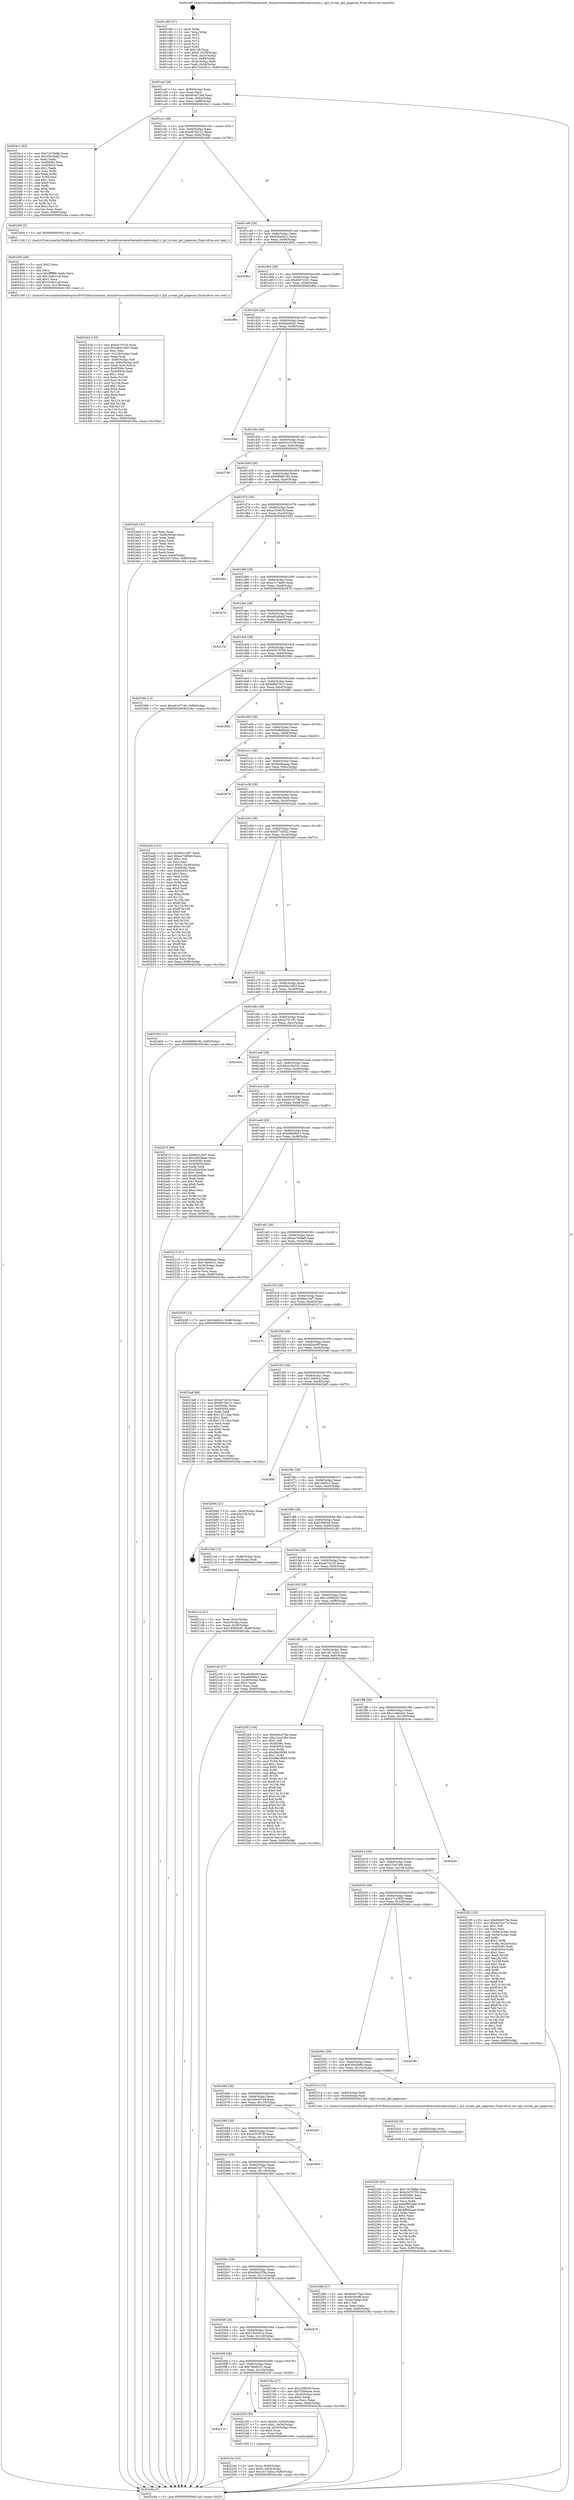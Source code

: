 digraph "0x401c80" {
  label = "0x401c80 (/mnt/c/Users/mathe/Desktop/tcc/POCII/binaries/extr_linuxdriversnetethernetbroadcomtg3.c_tg3_nvram_get_pagesize_Final-ollvm.out::main(0))"
  labelloc = "t"
  node[shape=record]

  Entry [label="",width=0.3,height=0.3,shape=circle,fillcolor=black,style=filled]
  "0x401caf" [label="{
     0x401caf [29]\l
     | [instrs]\l
     &nbsp;&nbsp;0x401caf \<+3\>: mov -0x80(%rbp),%eax\l
     &nbsp;&nbsp;0x401cb2 \<+2\>: mov %eax,%ecx\l
     &nbsp;&nbsp;0x401cb4 \<+6\>: sub $0x804d73ee,%ecx\l
     &nbsp;&nbsp;0x401cba \<+6\>: mov %eax,-0x84(%rbp)\l
     &nbsp;&nbsp;0x401cc0 \<+6\>: mov %ecx,-0x88(%rbp)\l
     &nbsp;&nbsp;0x401cc6 \<+6\>: je 00000000004024c1 \<main+0x841\>\l
  }"]
  "0x4024c1" [label="{
     0x4024c1 [83]\l
     | [instrs]\l
     &nbsp;&nbsp;0x4024c1 \<+5\>: mov $0x7cb78d8b,%eax\l
     &nbsp;&nbsp;0x4024c6 \<+5\>: mov $0x3043fa9b,%ecx\l
     &nbsp;&nbsp;0x4024cb \<+2\>: xor %edx,%edx\l
     &nbsp;&nbsp;0x4024cd \<+7\>: mov 0x40506c,%esi\l
     &nbsp;&nbsp;0x4024d4 \<+7\>: mov 0x405054,%edi\l
     &nbsp;&nbsp;0x4024db \<+3\>: sub $0x1,%edx\l
     &nbsp;&nbsp;0x4024de \<+3\>: mov %esi,%r8d\l
     &nbsp;&nbsp;0x4024e1 \<+3\>: add %edx,%r8d\l
     &nbsp;&nbsp;0x4024e4 \<+4\>: imul %r8d,%esi\l
     &nbsp;&nbsp;0x4024e8 \<+3\>: and $0x1,%esi\l
     &nbsp;&nbsp;0x4024eb \<+3\>: cmp $0x0,%esi\l
     &nbsp;&nbsp;0x4024ee \<+4\>: sete %r9b\l
     &nbsp;&nbsp;0x4024f2 \<+3\>: cmp $0xa,%edi\l
     &nbsp;&nbsp;0x4024f5 \<+4\>: setl %r10b\l
     &nbsp;&nbsp;0x4024f9 \<+3\>: mov %r9b,%r11b\l
     &nbsp;&nbsp;0x4024fc \<+3\>: and %r10b,%r11b\l
     &nbsp;&nbsp;0x4024ff \<+3\>: xor %r10b,%r9b\l
     &nbsp;&nbsp;0x402502 \<+3\>: or %r9b,%r11b\l
     &nbsp;&nbsp;0x402505 \<+4\>: test $0x1,%r11b\l
     &nbsp;&nbsp;0x402509 \<+3\>: cmovne %ecx,%eax\l
     &nbsp;&nbsp;0x40250c \<+3\>: mov %eax,-0x80(%rbp)\l
     &nbsp;&nbsp;0x40250f \<+5\>: jmp 0000000000402c8a \<main+0x100a\>\l
  }"]
  "0x401ccc" [label="{
     0x401ccc [28]\l
     | [instrs]\l
     &nbsp;&nbsp;0x401ccc \<+5\>: jmp 0000000000401cd1 \<main+0x51\>\l
     &nbsp;&nbsp;0x401cd1 \<+6\>: mov -0x84(%rbp),%eax\l
     &nbsp;&nbsp;0x401cd7 \<+5\>: sub $0x807fd121,%eax\l
     &nbsp;&nbsp;0x401cdc \<+6\>: mov %eax,-0x8c(%rbp)\l
     &nbsp;&nbsp;0x401ce2 \<+6\>: je 0000000000402400 \<main+0x780\>\l
  }"]
  Exit [label="",width=0.3,height=0.3,shape=circle,fillcolor=black,style=filled,peripheries=2]
  "0x402400" [label="{
     0x402400 [5]\l
     | [instrs]\l
     &nbsp;&nbsp;0x402400 \<+5\>: call 0000000000401160 \<next_i\>\l
     | [calls]\l
     &nbsp;&nbsp;0x401160 \{1\} (/mnt/c/Users/mathe/Desktop/tcc/POCII/binaries/extr_linuxdriversnetethernetbroadcomtg3.c_tg3_nvram_get_pagesize_Final-ollvm.out::next_i)\l
  }"]
  "0x401ce8" [label="{
     0x401ce8 [28]\l
     | [instrs]\l
     &nbsp;&nbsp;0x401ce8 \<+5\>: jmp 0000000000401ced \<main+0x6d\>\l
     &nbsp;&nbsp;0x401ced \<+6\>: mov -0x84(%rbp),%eax\l
     &nbsp;&nbsp;0x401cf3 \<+5\>: sub $0x80be2b1c,%eax\l
     &nbsp;&nbsp;0x401cf8 \<+6\>: mov %eax,-0x90(%rbp)\l
     &nbsp;&nbsp;0x401cfe \<+6\>: je 00000000004029b2 \<main+0xd32\>\l
  }"]
  "0x402529" [label="{
     0x402529 [93]\l
     | [instrs]\l
     &nbsp;&nbsp;0x402529 \<+5\>: mov $0x7cb78d8b,%esi\l
     &nbsp;&nbsp;0x40252e \<+5\>: mov $0xb3470705,%eax\l
     &nbsp;&nbsp;0x402533 \<+7\>: mov 0x40506c,%ecx\l
     &nbsp;&nbsp;0x40253a \<+7\>: mov 0x405054,%edx\l
     &nbsp;&nbsp;0x402541 \<+3\>: mov %ecx,%r8d\l
     &nbsp;&nbsp;0x402544 \<+7\>: add $0xbf9d2aab,%r8d\l
     &nbsp;&nbsp;0x40254b \<+4\>: sub $0x1,%r8d\l
     &nbsp;&nbsp;0x40254f \<+7\>: sub $0xbf9d2aab,%r8d\l
     &nbsp;&nbsp;0x402556 \<+4\>: imul %r8d,%ecx\l
     &nbsp;&nbsp;0x40255a \<+3\>: and $0x1,%ecx\l
     &nbsp;&nbsp;0x40255d \<+3\>: cmp $0x0,%ecx\l
     &nbsp;&nbsp;0x402560 \<+4\>: sete %r9b\l
     &nbsp;&nbsp;0x402564 \<+3\>: cmp $0xa,%edx\l
     &nbsp;&nbsp;0x402567 \<+4\>: setl %r10b\l
     &nbsp;&nbsp;0x40256b \<+3\>: mov %r9b,%r11b\l
     &nbsp;&nbsp;0x40256e \<+3\>: and %r10b,%r11b\l
     &nbsp;&nbsp;0x402571 \<+3\>: xor %r10b,%r9b\l
     &nbsp;&nbsp;0x402574 \<+3\>: or %r9b,%r11b\l
     &nbsp;&nbsp;0x402577 \<+4\>: test $0x1,%r11b\l
     &nbsp;&nbsp;0x40257b \<+3\>: cmovne %eax,%esi\l
     &nbsp;&nbsp;0x40257e \<+3\>: mov %esi,-0x80(%rbp)\l
     &nbsp;&nbsp;0x402581 \<+5\>: jmp 0000000000402c8a \<main+0x100a\>\l
  }"]
  "0x4029b2" [label="{
     0x4029b2\l
  }", style=dashed]
  "0x401d04" [label="{
     0x401d04 [28]\l
     | [instrs]\l
     &nbsp;&nbsp;0x401d04 \<+5\>: jmp 0000000000401d09 \<main+0x89\>\l
     &nbsp;&nbsp;0x401d09 \<+6\>: mov -0x84(%rbp),%eax\l
     &nbsp;&nbsp;0x401d0f \<+5\>: sub $0x8407c301,%eax\l
     &nbsp;&nbsp;0x401d14 \<+6\>: mov %eax,-0x94(%rbp)\l
     &nbsp;&nbsp;0x401d1a \<+6\>: je 000000000040286c \<main+0xbec\>\l
  }"]
  "0x402520" [label="{
     0x402520 [9]\l
     | [instrs]\l
     &nbsp;&nbsp;0x402520 \<+4\>: mov -0x60(%rbp),%rdi\l
     &nbsp;&nbsp;0x402524 \<+5\>: call 0000000000401030 \<free@plt\>\l
     | [calls]\l
     &nbsp;&nbsp;0x401030 \{1\} (unknown)\l
  }"]
  "0x40286c" [label="{
     0x40286c\l
  }", style=dashed]
  "0x401d20" [label="{
     0x401d20 [28]\l
     | [instrs]\l
     &nbsp;&nbsp;0x401d20 \<+5\>: jmp 0000000000401d25 \<main+0xa5\>\l
     &nbsp;&nbsp;0x401d25 \<+6\>: mov -0x84(%rbp),%eax\l
     &nbsp;&nbsp;0x401d2b \<+5\>: sub $0x8de8dcf1,%eax\l
     &nbsp;&nbsp;0x401d30 \<+6\>: mov %eax,-0x98(%rbp)\l
     &nbsp;&nbsp;0x401d36 \<+6\>: je 000000000040264d \<main+0x9cd\>\l
  }"]
  "0x40242d" [label="{
     0x40242d [103]\l
     | [instrs]\l
     &nbsp;&nbsp;0x40242d \<+5\>: mov $0xdc74316,%ecx\l
     &nbsp;&nbsp;0x402432 \<+5\>: mov $0xd841c853,%edx\l
     &nbsp;&nbsp;0x402437 \<+2\>: xor %esi,%esi\l
     &nbsp;&nbsp;0x402439 \<+6\>: mov -0x138(%rbp),%edi\l
     &nbsp;&nbsp;0x40243f \<+3\>: imul %eax,%edi\l
     &nbsp;&nbsp;0x402442 \<+4\>: mov -0x60(%rbp),%r8\l
     &nbsp;&nbsp;0x402446 \<+4\>: movslq -0x64(%rbp),%r9\l
     &nbsp;&nbsp;0x40244a \<+4\>: mov %edi,(%r8,%r9,4)\l
     &nbsp;&nbsp;0x40244e \<+7\>: mov 0x40506c,%eax\l
     &nbsp;&nbsp;0x402455 \<+7\>: mov 0x405054,%edi\l
     &nbsp;&nbsp;0x40245c \<+3\>: sub $0x1,%esi\l
     &nbsp;&nbsp;0x40245f \<+3\>: mov %eax,%r10d\l
     &nbsp;&nbsp;0x402462 \<+3\>: add %esi,%r10d\l
     &nbsp;&nbsp;0x402465 \<+4\>: imul %r10d,%eax\l
     &nbsp;&nbsp;0x402469 \<+3\>: and $0x1,%eax\l
     &nbsp;&nbsp;0x40246c \<+3\>: cmp $0x0,%eax\l
     &nbsp;&nbsp;0x40246f \<+4\>: sete %r11b\l
     &nbsp;&nbsp;0x402473 \<+3\>: cmp $0xa,%edi\l
     &nbsp;&nbsp;0x402476 \<+3\>: setl %bl\l
     &nbsp;&nbsp;0x402479 \<+3\>: mov %r11b,%r14b\l
     &nbsp;&nbsp;0x40247c \<+3\>: and %bl,%r14b\l
     &nbsp;&nbsp;0x40247f \<+3\>: xor %bl,%r11b\l
     &nbsp;&nbsp;0x402482 \<+3\>: or %r11b,%r14b\l
     &nbsp;&nbsp;0x402485 \<+4\>: test $0x1,%r14b\l
     &nbsp;&nbsp;0x402489 \<+3\>: cmovne %edx,%ecx\l
     &nbsp;&nbsp;0x40248c \<+3\>: mov %ecx,-0x80(%rbp)\l
     &nbsp;&nbsp;0x40248f \<+5\>: jmp 0000000000402c8a \<main+0x100a\>\l
  }"]
  "0x40264d" [label="{
     0x40264d\l
  }", style=dashed]
  "0x401d3c" [label="{
     0x401d3c [28]\l
     | [instrs]\l
     &nbsp;&nbsp;0x401d3c \<+5\>: jmp 0000000000401d41 \<main+0xc1\>\l
     &nbsp;&nbsp;0x401d41 \<+6\>: mov -0x84(%rbp),%eax\l
     &nbsp;&nbsp;0x401d47 \<+5\>: sub $0x9133155f,%eax\l
     &nbsp;&nbsp;0x401d4c \<+6\>: mov %eax,-0x9c(%rbp)\l
     &nbsp;&nbsp;0x401d52 \<+6\>: je 0000000000402790 \<main+0xb10\>\l
  }"]
  "0x402405" [label="{
     0x402405 [40]\l
     | [instrs]\l
     &nbsp;&nbsp;0x402405 \<+5\>: mov $0x2,%ecx\l
     &nbsp;&nbsp;0x40240a \<+1\>: cltd\l
     &nbsp;&nbsp;0x40240b \<+2\>: idiv %ecx\l
     &nbsp;&nbsp;0x40240d \<+6\>: imul $0xfffffffe,%edx,%ecx\l
     &nbsp;&nbsp;0x402413 \<+6\>: sub $0x1b4b31af,%ecx\l
     &nbsp;&nbsp;0x402419 \<+3\>: add $0x1,%ecx\l
     &nbsp;&nbsp;0x40241c \<+6\>: add $0x1b4b31af,%ecx\l
     &nbsp;&nbsp;0x402422 \<+6\>: mov %ecx,-0x138(%rbp)\l
     &nbsp;&nbsp;0x402428 \<+5\>: call 0000000000401160 \<next_i\>\l
     | [calls]\l
     &nbsp;&nbsp;0x401160 \{1\} (/mnt/c/Users/mathe/Desktop/tcc/POCII/binaries/extr_linuxdriversnetethernetbroadcomtg3.c_tg3_nvram_get_pagesize_Final-ollvm.out::next_i)\l
  }"]
  "0x402790" [label="{
     0x402790\l
  }", style=dashed]
  "0x401d58" [label="{
     0x401d58 [28]\l
     | [instrs]\l
     &nbsp;&nbsp;0x401d58 \<+5\>: jmp 0000000000401d5d \<main+0xdd\>\l
     &nbsp;&nbsp;0x401d5d \<+6\>: mov -0x84(%rbp),%eax\l
     &nbsp;&nbsp;0x401d63 \<+5\>: sub $0x98966182,%eax\l
     &nbsp;&nbsp;0x401d68 \<+6\>: mov %eax,-0xa0(%rbp)\l
     &nbsp;&nbsp;0x401d6e \<+6\>: je 00000000004024a0 \<main+0x820\>\l
  }"]
  "0x40224e" [label="{
     0x40224e [23]\l
     | [instrs]\l
     &nbsp;&nbsp;0x40224e \<+4\>: mov %rax,-0x60(%rbp)\l
     &nbsp;&nbsp;0x402252 \<+7\>: movl $0x0,-0x64(%rbp)\l
     &nbsp;&nbsp;0x402259 \<+7\>: movl $0x1817a5ec,-0x80(%rbp)\l
     &nbsp;&nbsp;0x402260 \<+5\>: jmp 0000000000402c8a \<main+0x100a\>\l
  }"]
  "0x4024a0" [label="{
     0x4024a0 [33]\l
     | [instrs]\l
     &nbsp;&nbsp;0x4024a0 \<+2\>: xor %eax,%eax\l
     &nbsp;&nbsp;0x4024a2 \<+3\>: mov -0x64(%rbp),%ecx\l
     &nbsp;&nbsp;0x4024a5 \<+2\>: mov %eax,%edx\l
     &nbsp;&nbsp;0x4024a7 \<+2\>: sub %ecx,%edx\l
     &nbsp;&nbsp;0x4024a9 \<+2\>: mov %eax,%ecx\l
     &nbsp;&nbsp;0x4024ab \<+3\>: sub $0x1,%ecx\l
     &nbsp;&nbsp;0x4024ae \<+2\>: add %ecx,%edx\l
     &nbsp;&nbsp;0x4024b0 \<+2\>: sub %edx,%eax\l
     &nbsp;&nbsp;0x4024b2 \<+3\>: mov %eax,-0x64(%rbp)\l
     &nbsp;&nbsp;0x4024b5 \<+7\>: movl $0x1817a5ec,-0x80(%rbp)\l
     &nbsp;&nbsp;0x4024bc \<+5\>: jmp 0000000000402c8a \<main+0x100a\>\l
  }"]
  "0x401d74" [label="{
     0x401d74 [28]\l
     | [instrs]\l
     &nbsp;&nbsp;0x401d74 \<+5\>: jmp 0000000000401d79 \<main+0xf9\>\l
     &nbsp;&nbsp;0x401d79 \<+6\>: mov -0x84(%rbp),%eax\l
     &nbsp;&nbsp;0x401d7f \<+5\>: sub $0xa1f34535,%eax\l
     &nbsp;&nbsp;0x401d84 \<+6\>: mov %eax,-0xa4(%rbp)\l
     &nbsp;&nbsp;0x401d8a \<+6\>: je 0000000000402592 \<main+0x912\>\l
  }"]
  "0x402110" [label="{
     0x402110\l
  }", style=dashed]
  "0x402592" [label="{
     0x402592\l
  }", style=dashed]
  "0x401d90" [label="{
     0x401d90 [28]\l
     | [instrs]\l
     &nbsp;&nbsp;0x401d90 \<+5\>: jmp 0000000000401d95 \<main+0x115\>\l
     &nbsp;&nbsp;0x401d95 \<+6\>: mov -0x84(%rbp),%eax\l
     &nbsp;&nbsp;0x401d9b \<+5\>: sub $0xa7c7deb9,%eax\l
     &nbsp;&nbsp;0x401da0 \<+6\>: mov %eax,-0xa8(%rbp)\l
     &nbsp;&nbsp;0x401da6 \<+6\>: je 0000000000402878 \<main+0xbf8\>\l
  }"]
  "0x402230" [label="{
     0x402230 [30]\l
     | [instrs]\l
     &nbsp;&nbsp;0x402230 \<+7\>: movl $0x64,-0x50(%rbp)\l
     &nbsp;&nbsp;0x402237 \<+7\>: movl $0x1,-0x54(%rbp)\l
     &nbsp;&nbsp;0x40223e \<+4\>: movslq -0x54(%rbp),%rax\l
     &nbsp;&nbsp;0x402242 \<+4\>: shl $0x2,%rax\l
     &nbsp;&nbsp;0x402246 \<+3\>: mov %rax,%rdi\l
     &nbsp;&nbsp;0x402249 \<+5\>: call 0000000000401050 \<malloc@plt\>\l
     | [calls]\l
     &nbsp;&nbsp;0x401050 \{1\} (unknown)\l
  }"]
  "0x402878" [label="{
     0x402878\l
  }", style=dashed]
  "0x401dac" [label="{
     0x401dac [28]\l
     | [instrs]\l
     &nbsp;&nbsp;0x401dac \<+5\>: jmp 0000000000401db1 \<main+0x131\>\l
     &nbsp;&nbsp;0x401db1 \<+6\>: mov -0x84(%rbp),%eax\l
     &nbsp;&nbsp;0x401db7 \<+5\>: sub $0xa95d9a4f,%eax\l
     &nbsp;&nbsp;0x401dbc \<+6\>: mov %eax,-0xac(%rbp)\l
     &nbsp;&nbsp;0x401dc2 \<+6\>: je 00000000004021fa \<main+0x57a\>\l
  }"]
  "0x4021ca" [label="{
     0x4021ca [21]\l
     | [instrs]\l
     &nbsp;&nbsp;0x4021ca \<+3\>: mov %eax,-0x4c(%rbp)\l
     &nbsp;&nbsp;0x4021cd \<+3\>: mov -0x4c(%rbp),%eax\l
     &nbsp;&nbsp;0x4021d0 \<+3\>: mov %eax,-0x30(%rbp)\l
     &nbsp;&nbsp;0x4021d3 \<+7\>: movl $0x140692d0,-0x80(%rbp)\l
     &nbsp;&nbsp;0x4021da \<+5\>: jmp 0000000000402c8a \<main+0x100a\>\l
  }"]
  "0x4021fa" [label="{
     0x4021fa\l
  }", style=dashed]
  "0x401dc8" [label="{
     0x401dc8 [28]\l
     | [instrs]\l
     &nbsp;&nbsp;0x401dc8 \<+5\>: jmp 0000000000401dcd \<main+0x14d\>\l
     &nbsp;&nbsp;0x401dcd \<+6\>: mov -0x84(%rbp),%eax\l
     &nbsp;&nbsp;0x401dd3 \<+5\>: sub $0xb3470705,%eax\l
     &nbsp;&nbsp;0x401dd8 \<+6\>: mov %eax,-0xb0(%rbp)\l
     &nbsp;&nbsp;0x401dde \<+6\>: je 0000000000402586 \<main+0x906\>\l
  }"]
  "0x401c80" [label="{
     0x401c80 [47]\l
     | [instrs]\l
     &nbsp;&nbsp;0x401c80 \<+1\>: push %rbp\l
     &nbsp;&nbsp;0x401c81 \<+3\>: mov %rsp,%rbp\l
     &nbsp;&nbsp;0x401c84 \<+2\>: push %r15\l
     &nbsp;&nbsp;0x401c86 \<+2\>: push %r14\l
     &nbsp;&nbsp;0x401c88 \<+2\>: push %r13\l
     &nbsp;&nbsp;0x401c8a \<+2\>: push %r12\l
     &nbsp;&nbsp;0x401c8c \<+1\>: push %rbx\l
     &nbsp;&nbsp;0x401c8d \<+7\>: sub $0x128,%rsp\l
     &nbsp;&nbsp;0x401c94 \<+7\>: movl $0x0,-0x38(%rbp)\l
     &nbsp;&nbsp;0x401c9b \<+3\>: mov %edi,-0x3c(%rbp)\l
     &nbsp;&nbsp;0x401c9e \<+4\>: mov %rsi,-0x48(%rbp)\l
     &nbsp;&nbsp;0x401ca2 \<+3\>: mov -0x3c(%rbp),%edi\l
     &nbsp;&nbsp;0x401ca5 \<+3\>: mov %edi,-0x34(%rbp)\l
     &nbsp;&nbsp;0x401ca8 \<+7\>: movl $0x73a3d21e,-0x80(%rbp)\l
  }"]
  "0x402586" [label="{
     0x402586 [12]\l
     | [instrs]\l
     &nbsp;&nbsp;0x402586 \<+7\>: movl $0xe61d7746,-0x80(%rbp)\l
     &nbsp;&nbsp;0x40258d \<+5\>: jmp 0000000000402c8a \<main+0x100a\>\l
  }"]
  "0x401de4" [label="{
     0x401de4 [28]\l
     | [instrs]\l
     &nbsp;&nbsp;0x401de4 \<+5\>: jmp 0000000000401de9 \<main+0x169\>\l
     &nbsp;&nbsp;0x401de9 \<+6\>: mov -0x84(%rbp),%eax\l
     &nbsp;&nbsp;0x401def \<+5\>: sub $0xb8957615,%eax\l
     &nbsp;&nbsp;0x401df4 \<+6\>: mov %eax,-0xb4(%rbp)\l
     &nbsp;&nbsp;0x401dfa \<+6\>: je 0000000000402985 \<main+0xd05\>\l
  }"]
  "0x402c8a" [label="{
     0x402c8a [5]\l
     | [instrs]\l
     &nbsp;&nbsp;0x402c8a \<+5\>: jmp 0000000000401caf \<main+0x2f\>\l
  }"]
  "0x402985" [label="{
     0x402985\l
  }", style=dashed]
  "0x401e00" [label="{
     0x401e00 [28]\l
     | [instrs]\l
     &nbsp;&nbsp;0x401e00 \<+5\>: jmp 0000000000401e05 \<main+0x185\>\l
     &nbsp;&nbsp;0x401e05 \<+6\>: mov -0x84(%rbp),%eax\l
     &nbsp;&nbsp;0x401e0b \<+5\>: sub $0xbdb88aee,%eax\l
     &nbsp;&nbsp;0x401e10 \<+6\>: mov %eax,-0xb8(%rbp)\l
     &nbsp;&nbsp;0x401e16 \<+6\>: je 00000000004029a6 \<main+0xd26\>\l
  }"]
  "0x4020f4" [label="{
     0x4020f4 [28]\l
     | [instrs]\l
     &nbsp;&nbsp;0x4020f4 \<+5\>: jmp 00000000004020f9 \<main+0x479\>\l
     &nbsp;&nbsp;0x4020f9 \<+6\>: mov -0x84(%rbp),%eax\l
     &nbsp;&nbsp;0x4020ff \<+5\>: sub $0x74b081f1,%eax\l
     &nbsp;&nbsp;0x402104 \<+6\>: mov %eax,-0x124(%rbp)\l
     &nbsp;&nbsp;0x40210a \<+6\>: je 0000000000402230 \<main+0x5b0\>\l
  }"]
  "0x4029a6" [label="{
     0x4029a6\l
  }", style=dashed]
  "0x401e1c" [label="{
     0x401e1c [28]\l
     | [instrs]\l
     &nbsp;&nbsp;0x401e1c \<+5\>: jmp 0000000000401e21 \<main+0x1a1\>\l
     &nbsp;&nbsp;0x401e21 \<+6\>: mov -0x84(%rbp),%eax\l
     &nbsp;&nbsp;0x401e27 \<+5\>: sub $0xbe3baaaa,%eax\l
     &nbsp;&nbsp;0x401e2c \<+6\>: mov %eax,-0xbc(%rbp)\l
     &nbsp;&nbsp;0x401e32 \<+6\>: je 0000000000402979 \<main+0xcf9\>\l
  }"]
  "0x40218a" [label="{
     0x40218a [27]\l
     | [instrs]\l
     &nbsp;&nbsp;0x40218a \<+5\>: mov $0x33f9566,%eax\l
     &nbsp;&nbsp;0x40218f \<+5\>: mov $0x75f44a4e,%ecx\l
     &nbsp;&nbsp;0x402194 \<+3\>: mov -0x34(%rbp),%edx\l
     &nbsp;&nbsp;0x402197 \<+3\>: cmp $0x2,%edx\l
     &nbsp;&nbsp;0x40219a \<+3\>: cmovne %ecx,%eax\l
     &nbsp;&nbsp;0x40219d \<+3\>: mov %eax,-0x80(%rbp)\l
     &nbsp;&nbsp;0x4021a0 \<+5\>: jmp 0000000000402c8a \<main+0x100a\>\l
  }"]
  "0x402979" [label="{
     0x402979\l
  }", style=dashed]
  "0x401e38" [label="{
     0x401e38 [28]\l
     | [instrs]\l
     &nbsp;&nbsp;0x401e38 \<+5\>: jmp 0000000000401e3d \<main+0x1bd\>\l
     &nbsp;&nbsp;0x401e3d \<+6\>: mov -0x84(%rbp),%eax\l
     &nbsp;&nbsp;0x401e43 \<+5\>: sub $0xc8429eae,%eax\l
     &nbsp;&nbsp;0x401e48 \<+6\>: mov %eax,-0xc0(%rbp)\l
     &nbsp;&nbsp;0x401e4e \<+6\>: je 0000000000402acb \<main+0xe4b\>\l
  }"]
  "0x4020d8" [label="{
     0x4020d8 [28]\l
     | [instrs]\l
     &nbsp;&nbsp;0x4020d8 \<+5\>: jmp 00000000004020dd \<main+0x45d\>\l
     &nbsp;&nbsp;0x4020dd \<+6\>: mov -0x84(%rbp),%eax\l
     &nbsp;&nbsp;0x4020e3 \<+5\>: sub $0x73a3d21e,%eax\l
     &nbsp;&nbsp;0x4020e8 \<+6\>: mov %eax,-0x120(%rbp)\l
     &nbsp;&nbsp;0x4020ee \<+6\>: je 000000000040218a \<main+0x50a\>\l
  }"]
  "0x402acb" [label="{
     0x402acb [141]\l
     | [instrs]\l
     &nbsp;&nbsp;0x402acb \<+5\>: mov $0xfb0124f7,%eax\l
     &nbsp;&nbsp;0x402ad0 \<+5\>: mov $0xee7499e9,%ecx\l
     &nbsp;&nbsp;0x402ad5 \<+2\>: mov $0x1,%dl\l
     &nbsp;&nbsp;0x402ad7 \<+2\>: xor %esi,%esi\l
     &nbsp;&nbsp;0x402ad9 \<+7\>: movl $0x0,-0x38(%rbp)\l
     &nbsp;&nbsp;0x402ae0 \<+7\>: mov 0x40506c,%edi\l
     &nbsp;&nbsp;0x402ae7 \<+8\>: mov 0x405054,%r8d\l
     &nbsp;&nbsp;0x402aef \<+3\>: sub $0x1,%esi\l
     &nbsp;&nbsp;0x402af2 \<+3\>: mov %edi,%r9d\l
     &nbsp;&nbsp;0x402af5 \<+3\>: add %esi,%r9d\l
     &nbsp;&nbsp;0x402af8 \<+4\>: imul %r9d,%edi\l
     &nbsp;&nbsp;0x402afc \<+3\>: and $0x1,%edi\l
     &nbsp;&nbsp;0x402aff \<+3\>: cmp $0x0,%edi\l
     &nbsp;&nbsp;0x402b02 \<+4\>: sete %r10b\l
     &nbsp;&nbsp;0x402b06 \<+4\>: cmp $0xa,%r8d\l
     &nbsp;&nbsp;0x402b0a \<+4\>: setl %r11b\l
     &nbsp;&nbsp;0x402b0e \<+3\>: mov %r10b,%bl\l
     &nbsp;&nbsp;0x402b11 \<+3\>: xor $0xff,%bl\l
     &nbsp;&nbsp;0x402b14 \<+3\>: mov %r11b,%r14b\l
     &nbsp;&nbsp;0x402b17 \<+4\>: xor $0xff,%r14b\l
     &nbsp;&nbsp;0x402b1b \<+3\>: xor $0x0,%dl\l
     &nbsp;&nbsp;0x402b1e \<+3\>: mov %bl,%r15b\l
     &nbsp;&nbsp;0x402b21 \<+4\>: and $0x0,%r15b\l
     &nbsp;&nbsp;0x402b25 \<+3\>: and %dl,%r10b\l
     &nbsp;&nbsp;0x402b28 \<+3\>: mov %r14b,%r12b\l
     &nbsp;&nbsp;0x402b2b \<+4\>: and $0x0,%r12b\l
     &nbsp;&nbsp;0x402b2f \<+3\>: and %dl,%r11b\l
     &nbsp;&nbsp;0x402b32 \<+3\>: or %r10b,%r15b\l
     &nbsp;&nbsp;0x402b35 \<+3\>: or %r11b,%r12b\l
     &nbsp;&nbsp;0x402b38 \<+3\>: xor %r12b,%r15b\l
     &nbsp;&nbsp;0x402b3b \<+3\>: or %r14b,%bl\l
     &nbsp;&nbsp;0x402b3e \<+3\>: xor $0xff,%bl\l
     &nbsp;&nbsp;0x402b41 \<+3\>: or $0x0,%dl\l
     &nbsp;&nbsp;0x402b44 \<+2\>: and %dl,%bl\l
     &nbsp;&nbsp;0x402b46 \<+3\>: or %bl,%r15b\l
     &nbsp;&nbsp;0x402b49 \<+4\>: test $0x1,%r15b\l
     &nbsp;&nbsp;0x402b4d \<+3\>: cmovne %ecx,%eax\l
     &nbsp;&nbsp;0x402b50 \<+3\>: mov %eax,-0x80(%rbp)\l
     &nbsp;&nbsp;0x402b53 \<+5\>: jmp 0000000000402c8a \<main+0x100a\>\l
  }"]
  "0x401e54" [label="{
     0x401e54 [28]\l
     | [instrs]\l
     &nbsp;&nbsp;0x401e54 \<+5\>: jmp 0000000000401e59 \<main+0x1d9\>\l
     &nbsp;&nbsp;0x401e59 \<+6\>: mov -0x84(%rbp),%eax\l
     &nbsp;&nbsp;0x401e5f \<+5\>: sub $0xd77a4f22,%eax\l
     &nbsp;&nbsp;0x401e64 \<+6\>: mov %eax,-0xc4(%rbp)\l
     &nbsp;&nbsp;0x401e6a \<+6\>: je 0000000000402bf3 \<main+0xf73\>\l
  }"]
  "0x402b79" [label="{
     0x402b79\l
  }", style=dashed]
  "0x402bf3" [label="{
     0x402bf3\l
  }", style=dashed]
  "0x401e70" [label="{
     0x401e70 [28]\l
     | [instrs]\l
     &nbsp;&nbsp;0x401e70 \<+5\>: jmp 0000000000401e75 \<main+0x1f5\>\l
     &nbsp;&nbsp;0x401e75 \<+6\>: mov -0x84(%rbp),%eax\l
     &nbsp;&nbsp;0x401e7b \<+5\>: sub $0xd841c853,%eax\l
     &nbsp;&nbsp;0x401e80 \<+6\>: mov %eax,-0xc8(%rbp)\l
     &nbsp;&nbsp;0x401e86 \<+6\>: je 0000000000402494 \<main+0x814\>\l
  }"]
  "0x4020bc" [label="{
     0x4020bc [28]\l
     | [instrs]\l
     &nbsp;&nbsp;0x4020bc \<+5\>: jmp 00000000004020c1 \<main+0x441\>\l
     &nbsp;&nbsp;0x4020c1 \<+6\>: mov -0x84(%rbp),%eax\l
     &nbsp;&nbsp;0x4020c7 \<+5\>: sub $0x60dc078a,%eax\l
     &nbsp;&nbsp;0x4020cc \<+6\>: mov %eax,-0x11c(%rbp)\l
     &nbsp;&nbsp;0x4020d2 \<+6\>: je 0000000000402b79 \<main+0xef9\>\l
  }"]
  "0x402494" [label="{
     0x402494 [12]\l
     | [instrs]\l
     &nbsp;&nbsp;0x402494 \<+7\>: movl $0x98966182,-0x80(%rbp)\l
     &nbsp;&nbsp;0x40249b \<+5\>: jmp 0000000000402c8a \<main+0x100a\>\l
  }"]
  "0x401e8c" [label="{
     0x401e8c [28]\l
     | [instrs]\l
     &nbsp;&nbsp;0x401e8c \<+5\>: jmp 0000000000401e91 \<main+0x211\>\l
     &nbsp;&nbsp;0x401e91 \<+6\>: mov -0x84(%rbp),%eax\l
     &nbsp;&nbsp;0x401e97 \<+5\>: sub $0xdc7f1191,%eax\l
     &nbsp;&nbsp;0x401e9c \<+6\>: mov %eax,-0xcc(%rbp)\l
     &nbsp;&nbsp;0x401ea2 \<+6\>: je 0000000000402a0a \<main+0xd8a\>\l
  }"]
  "0x40238d" [label="{
     0x40238d [27]\l
     | [instrs]\l
     &nbsp;&nbsp;0x40238d \<+5\>: mov $0x804d73ee,%eax\l
     &nbsp;&nbsp;0x402392 \<+5\>: mov $0xfd3dc0ff,%ecx\l
     &nbsp;&nbsp;0x402397 \<+3\>: mov -0x2a(%rbp),%dl\l
     &nbsp;&nbsp;0x40239a \<+3\>: test $0x1,%dl\l
     &nbsp;&nbsp;0x40239d \<+3\>: cmovne %ecx,%eax\l
     &nbsp;&nbsp;0x4023a0 \<+3\>: mov %eax,-0x80(%rbp)\l
     &nbsp;&nbsp;0x4023a3 \<+5\>: jmp 0000000000402c8a \<main+0x100a\>\l
  }"]
  "0x402a0a" [label="{
     0x402a0a\l
  }", style=dashed]
  "0x401ea8" [label="{
     0x401ea8 [28]\l
     | [instrs]\l
     &nbsp;&nbsp;0x401ea8 \<+5\>: jmp 0000000000401ead \<main+0x22d\>\l
     &nbsp;&nbsp;0x401ead \<+6\>: mov -0x84(%rbp),%eax\l
     &nbsp;&nbsp;0x401eb3 \<+5\>: sub $0xe16c3f1c,%eax\l
     &nbsp;&nbsp;0x401eb8 \<+6\>: mov %eax,-0xd0(%rbp)\l
     &nbsp;&nbsp;0x401ebe \<+6\>: je 0000000000402700 \<main+0xa80\>\l
  }"]
  "0x4020a0" [label="{
     0x4020a0 [28]\l
     | [instrs]\l
     &nbsp;&nbsp;0x4020a0 \<+5\>: jmp 00000000004020a5 \<main+0x425\>\l
     &nbsp;&nbsp;0x4020a5 \<+6\>: mov -0x84(%rbp),%eax\l
     &nbsp;&nbsp;0x4020ab \<+5\>: sub $0x447ce77e,%eax\l
     &nbsp;&nbsp;0x4020b0 \<+6\>: mov %eax,-0x118(%rbp)\l
     &nbsp;&nbsp;0x4020b6 \<+6\>: je 000000000040238d \<main+0x70d\>\l
  }"]
  "0x402700" [label="{
     0x402700\l
  }", style=dashed]
  "0x401ec4" [label="{
     0x401ec4 [28]\l
     | [instrs]\l
     &nbsp;&nbsp;0x401ec4 \<+5\>: jmp 0000000000401ec9 \<main+0x249\>\l
     &nbsp;&nbsp;0x401ec9 \<+6\>: mov -0x84(%rbp),%eax\l
     &nbsp;&nbsp;0x401ecf \<+5\>: sub $0xe61d7746,%eax\l
     &nbsp;&nbsp;0x401ed4 \<+6\>: mov %eax,-0xd4(%rbp)\l
     &nbsp;&nbsp;0x401eda \<+6\>: je 0000000000402a73 \<main+0xdf3\>\l
  }"]
  "0x4028d0" [label="{
     0x4028d0\l
  }", style=dashed]
  "0x402a73" [label="{
     0x402a73 [88]\l
     | [instrs]\l
     &nbsp;&nbsp;0x402a73 \<+5\>: mov $0xfb0124f7,%eax\l
     &nbsp;&nbsp;0x402a78 \<+5\>: mov $0xc8429eae,%ecx\l
     &nbsp;&nbsp;0x402a7d \<+7\>: mov 0x40506c,%edx\l
     &nbsp;&nbsp;0x402a84 \<+7\>: mov 0x405054,%esi\l
     &nbsp;&nbsp;0x402a8b \<+2\>: mov %edx,%edi\l
     &nbsp;&nbsp;0x402a8d \<+6\>: sub $0x462b0f4e,%edi\l
     &nbsp;&nbsp;0x402a93 \<+3\>: sub $0x1,%edi\l
     &nbsp;&nbsp;0x402a96 \<+6\>: add $0x462b0f4e,%edi\l
     &nbsp;&nbsp;0x402a9c \<+3\>: imul %edi,%edx\l
     &nbsp;&nbsp;0x402a9f \<+3\>: and $0x1,%edx\l
     &nbsp;&nbsp;0x402aa2 \<+3\>: cmp $0x0,%edx\l
     &nbsp;&nbsp;0x402aa5 \<+4\>: sete %r8b\l
     &nbsp;&nbsp;0x402aa9 \<+3\>: cmp $0xa,%esi\l
     &nbsp;&nbsp;0x402aac \<+4\>: setl %r9b\l
     &nbsp;&nbsp;0x402ab0 \<+3\>: mov %r8b,%r10b\l
     &nbsp;&nbsp;0x402ab3 \<+3\>: and %r9b,%r10b\l
     &nbsp;&nbsp;0x402ab6 \<+3\>: xor %r9b,%r8b\l
     &nbsp;&nbsp;0x402ab9 \<+3\>: or %r8b,%r10b\l
     &nbsp;&nbsp;0x402abc \<+4\>: test $0x1,%r10b\l
     &nbsp;&nbsp;0x402ac0 \<+3\>: cmovne %ecx,%eax\l
     &nbsp;&nbsp;0x402ac3 \<+3\>: mov %eax,-0x80(%rbp)\l
     &nbsp;&nbsp;0x402ac6 \<+5\>: jmp 0000000000402c8a \<main+0x100a\>\l
  }"]
  "0x401ee0" [label="{
     0x401ee0 [28]\l
     | [instrs]\l
     &nbsp;&nbsp;0x401ee0 \<+5\>: jmp 0000000000401ee5 \<main+0x265\>\l
     &nbsp;&nbsp;0x401ee5 \<+6\>: mov -0x84(%rbp),%eax\l
     &nbsp;&nbsp;0x401eeb \<+5\>: sub $0xe86069c1,%eax\l
     &nbsp;&nbsp;0x401ef0 \<+6\>: mov %eax,-0xd8(%rbp)\l
     &nbsp;&nbsp;0x401ef6 \<+6\>: je 0000000000402215 \<main+0x595\>\l
  }"]
  "0x402084" [label="{
     0x402084 [28]\l
     | [instrs]\l
     &nbsp;&nbsp;0x402084 \<+5\>: jmp 0000000000402089 \<main+0x409\>\l
     &nbsp;&nbsp;0x402089 \<+6\>: mov -0x84(%rbp),%eax\l
     &nbsp;&nbsp;0x40208f \<+5\>: sub $0x4257879f,%eax\l
     &nbsp;&nbsp;0x402094 \<+6\>: mov %eax,-0x114(%rbp)\l
     &nbsp;&nbsp;0x40209a \<+6\>: je 00000000004028d0 \<main+0xc50\>\l
  }"]
  "0x402215" [label="{
     0x402215 [27]\l
     | [instrs]\l
     &nbsp;&nbsp;0x402215 \<+5\>: mov $0xbdb88aee,%eax\l
     &nbsp;&nbsp;0x40221a \<+5\>: mov $0x74b081f1,%ecx\l
     &nbsp;&nbsp;0x40221f \<+3\>: mov -0x30(%rbp),%edx\l
     &nbsp;&nbsp;0x402222 \<+3\>: cmp $0x0,%edx\l
     &nbsp;&nbsp;0x402225 \<+3\>: cmove %ecx,%eax\l
     &nbsp;&nbsp;0x402228 \<+3\>: mov %eax,-0x80(%rbp)\l
     &nbsp;&nbsp;0x40222b \<+5\>: jmp 0000000000402c8a \<main+0x100a\>\l
  }"]
  "0x401efc" [label="{
     0x401efc [28]\l
     | [instrs]\l
     &nbsp;&nbsp;0x401efc \<+5\>: jmp 0000000000401f01 \<main+0x281\>\l
     &nbsp;&nbsp;0x401f01 \<+6\>: mov -0x84(%rbp),%eax\l
     &nbsp;&nbsp;0x401f07 \<+5\>: sub $0xee7499e9,%eax\l
     &nbsp;&nbsp;0x401f0c \<+6\>: mov %eax,-0xdc(%rbp)\l
     &nbsp;&nbsp;0x401f12 \<+6\>: je 0000000000402b58 \<main+0xed8\>\l
  }"]
  "0x402a67" [label="{
     0x402a67\l
  }", style=dashed]
  "0x402b58" [label="{
     0x402b58 [12]\l
     | [instrs]\l
     &nbsp;&nbsp;0x402b58 \<+7\>: movl $0x1fa00c2,-0x80(%rbp)\l
     &nbsp;&nbsp;0x402b5f \<+5\>: jmp 0000000000402c8a \<main+0x100a\>\l
  }"]
  "0x401f18" [label="{
     0x401f18 [28]\l
     | [instrs]\l
     &nbsp;&nbsp;0x401f18 \<+5\>: jmp 0000000000401f1d \<main+0x29d\>\l
     &nbsp;&nbsp;0x401f1d \<+6\>: mov -0x84(%rbp),%eax\l
     &nbsp;&nbsp;0x401f23 \<+5\>: sub $0xfb0124f7,%eax\l
     &nbsp;&nbsp;0x401f28 \<+6\>: mov %eax,-0xe0(%rbp)\l
     &nbsp;&nbsp;0x401f2e \<+6\>: je 0000000000402c7c \<main+0xffc\>\l
  }"]
  "0x402068" [label="{
     0x402068 [28]\l
     | [instrs]\l
     &nbsp;&nbsp;0x402068 \<+5\>: jmp 000000000040206d \<main+0x3ed\>\l
     &nbsp;&nbsp;0x40206d \<+6\>: mov -0x84(%rbp),%eax\l
     &nbsp;&nbsp;0x402073 \<+5\>: sub $0x3de467e4,%eax\l
     &nbsp;&nbsp;0x402078 \<+6\>: mov %eax,-0x110(%rbp)\l
     &nbsp;&nbsp;0x40207e \<+6\>: je 0000000000402a67 \<main+0xde7\>\l
  }"]
  "0x402c7c" [label="{
     0x402c7c\l
  }", style=dashed]
  "0x401f34" [label="{
     0x401f34 [28]\l
     | [instrs]\l
     &nbsp;&nbsp;0x401f34 \<+5\>: jmp 0000000000401f39 \<main+0x2b9\>\l
     &nbsp;&nbsp;0x401f39 \<+6\>: mov -0x84(%rbp),%eax\l
     &nbsp;&nbsp;0x401f3f \<+5\>: sub $0xfd3dc0ff,%eax\l
     &nbsp;&nbsp;0x401f44 \<+6\>: mov %eax,-0xe4(%rbp)\l
     &nbsp;&nbsp;0x401f4a \<+6\>: je 00000000004023a8 \<main+0x728\>\l
  }"]
  "0x402514" [label="{
     0x402514 [12]\l
     | [instrs]\l
     &nbsp;&nbsp;0x402514 \<+4\>: mov -0x60(%rbp),%rdi\l
     &nbsp;&nbsp;0x402518 \<+3\>: mov -0x50(%rbp),%esi\l
     &nbsp;&nbsp;0x40251b \<+5\>: call 00000000004013e0 \<tg3_nvram_get_pagesize\>\l
     | [calls]\l
     &nbsp;&nbsp;0x4013e0 \{1\} (/mnt/c/Users/mathe/Desktop/tcc/POCII/binaries/extr_linuxdriversnetethernetbroadcomtg3.c_tg3_nvram_get_pagesize_Final-ollvm.out::tg3_nvram_get_pagesize)\l
  }"]
  "0x4023a8" [label="{
     0x4023a8 [88]\l
     | [instrs]\l
     &nbsp;&nbsp;0x4023a8 \<+5\>: mov $0xdc74316,%eax\l
     &nbsp;&nbsp;0x4023ad \<+5\>: mov $0x807fd121,%ecx\l
     &nbsp;&nbsp;0x4023b2 \<+7\>: mov 0x40506c,%edx\l
     &nbsp;&nbsp;0x4023b9 \<+7\>: mov 0x405054,%esi\l
     &nbsp;&nbsp;0x4023c0 \<+2\>: mov %edx,%edi\l
     &nbsp;&nbsp;0x4023c2 \<+6\>: add $0x11f113aa,%edi\l
     &nbsp;&nbsp;0x4023c8 \<+3\>: sub $0x1,%edi\l
     &nbsp;&nbsp;0x4023cb \<+6\>: sub $0x11f113aa,%edi\l
     &nbsp;&nbsp;0x4023d1 \<+3\>: imul %edi,%edx\l
     &nbsp;&nbsp;0x4023d4 \<+3\>: and $0x1,%edx\l
     &nbsp;&nbsp;0x4023d7 \<+3\>: cmp $0x0,%edx\l
     &nbsp;&nbsp;0x4023da \<+4\>: sete %r8b\l
     &nbsp;&nbsp;0x4023de \<+3\>: cmp $0xa,%esi\l
     &nbsp;&nbsp;0x4023e1 \<+4\>: setl %r9b\l
     &nbsp;&nbsp;0x4023e5 \<+3\>: mov %r8b,%r10b\l
     &nbsp;&nbsp;0x4023e8 \<+3\>: and %r9b,%r10b\l
     &nbsp;&nbsp;0x4023eb \<+3\>: xor %r9b,%r8b\l
     &nbsp;&nbsp;0x4023ee \<+3\>: or %r8b,%r10b\l
     &nbsp;&nbsp;0x4023f1 \<+4\>: test $0x1,%r10b\l
     &nbsp;&nbsp;0x4023f5 \<+3\>: cmovne %ecx,%eax\l
     &nbsp;&nbsp;0x4023f8 \<+3\>: mov %eax,-0x80(%rbp)\l
     &nbsp;&nbsp;0x4023fb \<+5\>: jmp 0000000000402c8a \<main+0x100a\>\l
  }"]
  "0x401f50" [label="{
     0x401f50 [28]\l
     | [instrs]\l
     &nbsp;&nbsp;0x401f50 \<+5\>: jmp 0000000000401f55 \<main+0x2d5\>\l
     &nbsp;&nbsp;0x401f55 \<+6\>: mov -0x84(%rbp),%eax\l
     &nbsp;&nbsp;0x401f5b \<+5\>: sub $0x12d63ca,%eax\l
     &nbsp;&nbsp;0x401f60 \<+6\>: mov %eax,-0xe8(%rbp)\l
     &nbsp;&nbsp;0x401f66 \<+6\>: je 0000000000402bff \<main+0xf7f\>\l
  }"]
  "0x40204c" [label="{
     0x40204c [28]\l
     | [instrs]\l
     &nbsp;&nbsp;0x40204c \<+5\>: jmp 0000000000402051 \<main+0x3d1\>\l
     &nbsp;&nbsp;0x402051 \<+6\>: mov -0x84(%rbp),%eax\l
     &nbsp;&nbsp;0x402057 \<+5\>: sub $0x3043fa9b,%eax\l
     &nbsp;&nbsp;0x40205c \<+6\>: mov %eax,-0x10c(%rbp)\l
     &nbsp;&nbsp;0x402062 \<+6\>: je 0000000000402514 \<main+0x894\>\l
  }"]
  "0x402bff" [label="{
     0x402bff\l
  }", style=dashed]
  "0x401f6c" [label="{
     0x401f6c [28]\l
     | [instrs]\l
     &nbsp;&nbsp;0x401f6c \<+5\>: jmp 0000000000401f71 \<main+0x2f1\>\l
     &nbsp;&nbsp;0x401f71 \<+6\>: mov -0x84(%rbp),%eax\l
     &nbsp;&nbsp;0x401f77 \<+5\>: sub $0x1fa00c2,%eax\l
     &nbsp;&nbsp;0x401f7c \<+6\>: mov %eax,-0xec(%rbp)\l
     &nbsp;&nbsp;0x401f82 \<+6\>: je 0000000000402b64 \<main+0xee4\>\l
  }"]
  "0x402c6b" [label="{
     0x402c6b\l
  }", style=dashed]
  "0x402b64" [label="{
     0x402b64 [21]\l
     | [instrs]\l
     &nbsp;&nbsp;0x402b64 \<+3\>: mov -0x38(%rbp),%eax\l
     &nbsp;&nbsp;0x402b67 \<+7\>: add $0x128,%rsp\l
     &nbsp;&nbsp;0x402b6e \<+1\>: pop %rbx\l
     &nbsp;&nbsp;0x402b6f \<+2\>: pop %r12\l
     &nbsp;&nbsp;0x402b71 \<+2\>: pop %r13\l
     &nbsp;&nbsp;0x402b73 \<+2\>: pop %r14\l
     &nbsp;&nbsp;0x402b75 \<+2\>: pop %r15\l
     &nbsp;&nbsp;0x402b77 \<+1\>: pop %rbp\l
     &nbsp;&nbsp;0x402b78 \<+1\>: ret\l
  }"]
  "0x401f88" [label="{
     0x401f88 [28]\l
     | [instrs]\l
     &nbsp;&nbsp;0x401f88 \<+5\>: jmp 0000000000401f8d \<main+0x30d\>\l
     &nbsp;&nbsp;0x401f8d \<+6\>: mov -0x84(%rbp),%eax\l
     &nbsp;&nbsp;0x401f93 \<+5\>: sub $0x33f9566,%eax\l
     &nbsp;&nbsp;0x401f98 \<+6\>: mov %eax,-0xf0(%rbp)\l
     &nbsp;&nbsp;0x401f9e \<+6\>: je 00000000004021bd \<main+0x53d\>\l
  }"]
  "0x402030" [label="{
     0x402030 [28]\l
     | [instrs]\l
     &nbsp;&nbsp;0x402030 \<+5\>: jmp 0000000000402035 \<main+0x3b5\>\l
     &nbsp;&nbsp;0x402035 \<+6\>: mov -0x84(%rbp),%eax\l
     &nbsp;&nbsp;0x40203b \<+5\>: sub $0x27123f29,%eax\l
     &nbsp;&nbsp;0x402040 \<+6\>: mov %eax,-0x108(%rbp)\l
     &nbsp;&nbsp;0x402046 \<+6\>: je 0000000000402c6b \<main+0xfeb\>\l
  }"]
  "0x4021bd" [label="{
     0x4021bd [13]\l
     | [instrs]\l
     &nbsp;&nbsp;0x4021bd \<+4\>: mov -0x48(%rbp),%rax\l
     &nbsp;&nbsp;0x4021c1 \<+4\>: mov 0x8(%rax),%rdi\l
     &nbsp;&nbsp;0x4021c5 \<+5\>: call 0000000000401060 \<atoi@plt\>\l
     | [calls]\l
     &nbsp;&nbsp;0x401060 \{1\} (unknown)\l
  }"]
  "0x401fa4" [label="{
     0x401fa4 [28]\l
     | [instrs]\l
     &nbsp;&nbsp;0x401fa4 \<+5\>: jmp 0000000000401fa9 \<main+0x329\>\l
     &nbsp;&nbsp;0x401fa9 \<+6\>: mov -0x84(%rbp),%eax\l
     &nbsp;&nbsp;0x401faf \<+5\>: sub $0xdc74316,%eax\l
     &nbsp;&nbsp;0x401fb4 \<+6\>: mov %eax,-0xf4(%rbp)\l
     &nbsp;&nbsp;0x401fba \<+6\>: je 0000000000402b85 \<main+0xf05\>\l
  }"]
  "0x4022f5" [label="{
     0x4022f5 [152]\l
     | [instrs]\l
     &nbsp;&nbsp;0x4022f5 \<+5\>: mov $0x60dc078a,%eax\l
     &nbsp;&nbsp;0x4022fa \<+5\>: mov $0x447ce77e,%ecx\l
     &nbsp;&nbsp;0x4022ff \<+2\>: mov $0x1,%dl\l
     &nbsp;&nbsp;0x402301 \<+2\>: xor %esi,%esi\l
     &nbsp;&nbsp;0x402303 \<+3\>: mov -0x64(%rbp),%edi\l
     &nbsp;&nbsp;0x402306 \<+3\>: cmp -0x54(%rbp),%edi\l
     &nbsp;&nbsp;0x402309 \<+4\>: setl %r8b\l
     &nbsp;&nbsp;0x40230d \<+4\>: and $0x1,%r8b\l
     &nbsp;&nbsp;0x402311 \<+4\>: mov %r8b,-0x2a(%rbp)\l
     &nbsp;&nbsp;0x402315 \<+7\>: mov 0x40506c,%edi\l
     &nbsp;&nbsp;0x40231c \<+8\>: mov 0x405054,%r9d\l
     &nbsp;&nbsp;0x402324 \<+3\>: sub $0x1,%esi\l
     &nbsp;&nbsp;0x402327 \<+3\>: mov %edi,%r10d\l
     &nbsp;&nbsp;0x40232a \<+3\>: add %esi,%r10d\l
     &nbsp;&nbsp;0x40232d \<+4\>: imul %r10d,%edi\l
     &nbsp;&nbsp;0x402331 \<+3\>: and $0x1,%edi\l
     &nbsp;&nbsp;0x402334 \<+3\>: cmp $0x0,%edi\l
     &nbsp;&nbsp;0x402337 \<+4\>: sete %r8b\l
     &nbsp;&nbsp;0x40233b \<+4\>: cmp $0xa,%r9d\l
     &nbsp;&nbsp;0x40233f \<+4\>: setl %r11b\l
     &nbsp;&nbsp;0x402343 \<+3\>: mov %r8b,%bl\l
     &nbsp;&nbsp;0x402346 \<+3\>: xor $0xff,%bl\l
     &nbsp;&nbsp;0x402349 \<+3\>: mov %r11b,%r14b\l
     &nbsp;&nbsp;0x40234c \<+4\>: xor $0xff,%r14b\l
     &nbsp;&nbsp;0x402350 \<+3\>: xor $0x1,%dl\l
     &nbsp;&nbsp;0x402353 \<+3\>: mov %bl,%r15b\l
     &nbsp;&nbsp;0x402356 \<+4\>: and $0xff,%r15b\l
     &nbsp;&nbsp;0x40235a \<+3\>: and %dl,%r8b\l
     &nbsp;&nbsp;0x40235d \<+3\>: mov %r14b,%r12b\l
     &nbsp;&nbsp;0x402360 \<+4\>: and $0xff,%r12b\l
     &nbsp;&nbsp;0x402364 \<+3\>: and %dl,%r11b\l
     &nbsp;&nbsp;0x402367 \<+3\>: or %r8b,%r15b\l
     &nbsp;&nbsp;0x40236a \<+3\>: or %r11b,%r12b\l
     &nbsp;&nbsp;0x40236d \<+3\>: xor %r12b,%r15b\l
     &nbsp;&nbsp;0x402370 \<+3\>: or %r14b,%bl\l
     &nbsp;&nbsp;0x402373 \<+3\>: xor $0xff,%bl\l
     &nbsp;&nbsp;0x402376 \<+3\>: or $0x1,%dl\l
     &nbsp;&nbsp;0x402379 \<+2\>: and %dl,%bl\l
     &nbsp;&nbsp;0x40237b \<+3\>: or %bl,%r15b\l
     &nbsp;&nbsp;0x40237e \<+4\>: test $0x1,%r15b\l
     &nbsp;&nbsp;0x402382 \<+3\>: cmovne %ecx,%eax\l
     &nbsp;&nbsp;0x402385 \<+3\>: mov %eax,-0x80(%rbp)\l
     &nbsp;&nbsp;0x402388 \<+5\>: jmp 0000000000402c8a \<main+0x100a\>\l
  }"]
  "0x402b85" [label="{
     0x402b85\l
  }", style=dashed]
  "0x401fc0" [label="{
     0x401fc0 [28]\l
     | [instrs]\l
     &nbsp;&nbsp;0x401fc0 \<+5\>: jmp 0000000000401fc5 \<main+0x345\>\l
     &nbsp;&nbsp;0x401fc5 \<+6\>: mov -0x84(%rbp),%eax\l
     &nbsp;&nbsp;0x401fcb \<+5\>: sub $0x140692d0,%eax\l
     &nbsp;&nbsp;0x401fd0 \<+6\>: mov %eax,-0xf8(%rbp)\l
     &nbsp;&nbsp;0x401fd6 \<+6\>: je 00000000004021df \<main+0x55f\>\l
  }"]
  "0x402014" [label="{
     0x402014 [28]\l
     | [instrs]\l
     &nbsp;&nbsp;0x402014 \<+5\>: jmp 0000000000402019 \<main+0x399\>\l
     &nbsp;&nbsp;0x402019 \<+6\>: mov -0x84(%rbp),%eax\l
     &nbsp;&nbsp;0x40201f \<+5\>: sub $0x21be7df4,%eax\l
     &nbsp;&nbsp;0x402024 \<+6\>: mov %eax,-0x104(%rbp)\l
     &nbsp;&nbsp;0x40202a \<+6\>: je 00000000004022f5 \<main+0x675\>\l
  }"]
  "0x4021df" [label="{
     0x4021df [27]\l
     | [instrs]\l
     &nbsp;&nbsp;0x4021df \<+5\>: mov $0xa95d9a4f,%eax\l
     &nbsp;&nbsp;0x4021e4 \<+5\>: mov $0xe86069c1,%ecx\l
     &nbsp;&nbsp;0x4021e9 \<+3\>: mov -0x30(%rbp),%edx\l
     &nbsp;&nbsp;0x4021ec \<+3\>: cmp $0x1,%edx\l
     &nbsp;&nbsp;0x4021ef \<+3\>: cmovl %ecx,%eax\l
     &nbsp;&nbsp;0x4021f2 \<+3\>: mov %eax,-0x80(%rbp)\l
     &nbsp;&nbsp;0x4021f5 \<+5\>: jmp 0000000000402c8a \<main+0x100a\>\l
  }"]
  "0x401fdc" [label="{
     0x401fdc [28]\l
     | [instrs]\l
     &nbsp;&nbsp;0x401fdc \<+5\>: jmp 0000000000401fe1 \<main+0x361\>\l
     &nbsp;&nbsp;0x401fe1 \<+6\>: mov -0x84(%rbp),%eax\l
     &nbsp;&nbsp;0x401fe7 \<+5\>: sub $0x1817a5ec,%eax\l
     &nbsp;&nbsp;0x401fec \<+6\>: mov %eax,-0xfc(%rbp)\l
     &nbsp;&nbsp;0x401ff2 \<+6\>: je 0000000000402265 \<main+0x5e5\>\l
  }"]
  "0x402c4c" [label="{
     0x402c4c\l
  }", style=dashed]
  "0x402265" [label="{
     0x402265 [144]\l
     | [instrs]\l
     &nbsp;&nbsp;0x402265 \<+5\>: mov $0x60dc078a,%eax\l
     &nbsp;&nbsp;0x40226a \<+5\>: mov $0x21be7df4,%ecx\l
     &nbsp;&nbsp;0x40226f \<+2\>: mov $0x1,%dl\l
     &nbsp;&nbsp;0x402271 \<+7\>: mov 0x40506c,%esi\l
     &nbsp;&nbsp;0x402278 \<+7\>: mov 0x405054,%edi\l
     &nbsp;&nbsp;0x40227f \<+3\>: mov %esi,%r8d\l
     &nbsp;&nbsp;0x402282 \<+7\>: sub $0x98e39f46,%r8d\l
     &nbsp;&nbsp;0x402289 \<+4\>: sub $0x1,%r8d\l
     &nbsp;&nbsp;0x40228d \<+7\>: add $0x98e39f46,%r8d\l
     &nbsp;&nbsp;0x402294 \<+4\>: imul %r8d,%esi\l
     &nbsp;&nbsp;0x402298 \<+3\>: and $0x1,%esi\l
     &nbsp;&nbsp;0x40229b \<+3\>: cmp $0x0,%esi\l
     &nbsp;&nbsp;0x40229e \<+4\>: sete %r9b\l
     &nbsp;&nbsp;0x4022a2 \<+3\>: cmp $0xa,%edi\l
     &nbsp;&nbsp;0x4022a5 \<+4\>: setl %r10b\l
     &nbsp;&nbsp;0x4022a9 \<+3\>: mov %r9b,%r11b\l
     &nbsp;&nbsp;0x4022ac \<+4\>: xor $0xff,%r11b\l
     &nbsp;&nbsp;0x4022b0 \<+3\>: mov %r10b,%bl\l
     &nbsp;&nbsp;0x4022b3 \<+3\>: xor $0xff,%bl\l
     &nbsp;&nbsp;0x4022b6 \<+3\>: xor $0x0,%dl\l
     &nbsp;&nbsp;0x4022b9 \<+3\>: mov %r11b,%r14b\l
     &nbsp;&nbsp;0x4022bc \<+4\>: and $0x0,%r14b\l
     &nbsp;&nbsp;0x4022c0 \<+3\>: and %dl,%r9b\l
     &nbsp;&nbsp;0x4022c3 \<+3\>: mov %bl,%r15b\l
     &nbsp;&nbsp;0x4022c6 \<+4\>: and $0x0,%r15b\l
     &nbsp;&nbsp;0x4022ca \<+3\>: and %dl,%r10b\l
     &nbsp;&nbsp;0x4022cd \<+3\>: or %r9b,%r14b\l
     &nbsp;&nbsp;0x4022d0 \<+3\>: or %r10b,%r15b\l
     &nbsp;&nbsp;0x4022d3 \<+3\>: xor %r15b,%r14b\l
     &nbsp;&nbsp;0x4022d6 \<+3\>: or %bl,%r11b\l
     &nbsp;&nbsp;0x4022d9 \<+4\>: xor $0xff,%r11b\l
     &nbsp;&nbsp;0x4022dd \<+3\>: or $0x0,%dl\l
     &nbsp;&nbsp;0x4022e0 \<+3\>: and %dl,%r11b\l
     &nbsp;&nbsp;0x4022e3 \<+3\>: or %r11b,%r14b\l
     &nbsp;&nbsp;0x4022e6 \<+4\>: test $0x1,%r14b\l
     &nbsp;&nbsp;0x4022ea \<+3\>: cmovne %ecx,%eax\l
     &nbsp;&nbsp;0x4022ed \<+3\>: mov %eax,-0x80(%rbp)\l
     &nbsp;&nbsp;0x4022f0 \<+5\>: jmp 0000000000402c8a \<main+0x100a\>\l
  }"]
  "0x401ff8" [label="{
     0x401ff8 [28]\l
     | [instrs]\l
     &nbsp;&nbsp;0x401ff8 \<+5\>: jmp 0000000000401ffd \<main+0x37d\>\l
     &nbsp;&nbsp;0x401ffd \<+6\>: mov -0x84(%rbp),%eax\l
     &nbsp;&nbsp;0x402003 \<+5\>: sub $0x1cd9edd2,%eax\l
     &nbsp;&nbsp;0x402008 \<+6\>: mov %eax,-0x100(%rbp)\l
     &nbsp;&nbsp;0x40200e \<+6\>: je 0000000000402c4c \<main+0xfcc\>\l
  }"]
  Entry -> "0x401c80" [label=" 1"]
  "0x401caf" -> "0x4024c1" [label=" 1"]
  "0x401caf" -> "0x401ccc" [label=" 21"]
  "0x402b64" -> Exit [label=" 1"]
  "0x401ccc" -> "0x402400" [label=" 1"]
  "0x401ccc" -> "0x401ce8" [label=" 20"]
  "0x402b58" -> "0x402c8a" [label=" 1"]
  "0x401ce8" -> "0x4029b2" [label=" 0"]
  "0x401ce8" -> "0x401d04" [label=" 20"]
  "0x402acb" -> "0x402c8a" [label=" 1"]
  "0x401d04" -> "0x40286c" [label=" 0"]
  "0x401d04" -> "0x401d20" [label=" 20"]
  "0x402a73" -> "0x402c8a" [label=" 1"]
  "0x401d20" -> "0x40264d" [label=" 0"]
  "0x401d20" -> "0x401d3c" [label=" 20"]
  "0x402586" -> "0x402c8a" [label=" 1"]
  "0x401d3c" -> "0x402790" [label=" 0"]
  "0x401d3c" -> "0x401d58" [label=" 20"]
  "0x402529" -> "0x402c8a" [label=" 1"]
  "0x401d58" -> "0x4024a0" [label=" 1"]
  "0x401d58" -> "0x401d74" [label=" 19"]
  "0x402520" -> "0x402529" [label=" 1"]
  "0x401d74" -> "0x402592" [label=" 0"]
  "0x401d74" -> "0x401d90" [label=" 19"]
  "0x402514" -> "0x402520" [label=" 1"]
  "0x401d90" -> "0x402878" [label=" 0"]
  "0x401d90" -> "0x401dac" [label=" 19"]
  "0x4024c1" -> "0x402c8a" [label=" 1"]
  "0x401dac" -> "0x4021fa" [label=" 0"]
  "0x401dac" -> "0x401dc8" [label=" 19"]
  "0x402494" -> "0x402c8a" [label=" 1"]
  "0x401dc8" -> "0x402586" [label=" 1"]
  "0x401dc8" -> "0x401de4" [label=" 18"]
  "0x40242d" -> "0x402c8a" [label=" 1"]
  "0x401de4" -> "0x402985" [label=" 0"]
  "0x401de4" -> "0x401e00" [label=" 18"]
  "0x402405" -> "0x40242d" [label=" 1"]
  "0x401e00" -> "0x4029a6" [label=" 0"]
  "0x401e00" -> "0x401e1c" [label=" 18"]
  "0x402400" -> "0x402405" [label=" 1"]
  "0x401e1c" -> "0x402979" [label=" 0"]
  "0x401e1c" -> "0x401e38" [label=" 18"]
  "0x4023a8" -> "0x402c8a" [label=" 1"]
  "0x401e38" -> "0x402acb" [label=" 1"]
  "0x401e38" -> "0x401e54" [label=" 17"]
  "0x4022f5" -> "0x402c8a" [label=" 2"]
  "0x401e54" -> "0x402bf3" [label=" 0"]
  "0x401e54" -> "0x401e70" [label=" 17"]
  "0x402265" -> "0x402c8a" [label=" 2"]
  "0x401e70" -> "0x402494" [label=" 1"]
  "0x401e70" -> "0x401e8c" [label=" 16"]
  "0x402230" -> "0x40224e" [label=" 1"]
  "0x401e8c" -> "0x402a0a" [label=" 0"]
  "0x401e8c" -> "0x401ea8" [label=" 16"]
  "0x4020f4" -> "0x402110" [label=" 0"]
  "0x401ea8" -> "0x402700" [label=" 0"]
  "0x401ea8" -> "0x401ec4" [label=" 16"]
  "0x4024a0" -> "0x402c8a" [label=" 1"]
  "0x401ec4" -> "0x402a73" [label=" 1"]
  "0x401ec4" -> "0x401ee0" [label=" 15"]
  "0x402215" -> "0x402c8a" [label=" 1"]
  "0x401ee0" -> "0x402215" [label=" 1"]
  "0x401ee0" -> "0x401efc" [label=" 14"]
  "0x4021ca" -> "0x402c8a" [label=" 1"]
  "0x401efc" -> "0x402b58" [label=" 1"]
  "0x401efc" -> "0x401f18" [label=" 13"]
  "0x4021bd" -> "0x4021ca" [label=" 1"]
  "0x401f18" -> "0x402c7c" [label=" 0"]
  "0x401f18" -> "0x401f34" [label=" 13"]
  "0x401c80" -> "0x401caf" [label=" 1"]
  "0x401f34" -> "0x4023a8" [label=" 1"]
  "0x401f34" -> "0x401f50" [label=" 12"]
  "0x40218a" -> "0x402c8a" [label=" 1"]
  "0x401f50" -> "0x402bff" [label=" 0"]
  "0x401f50" -> "0x401f6c" [label=" 12"]
  "0x4020d8" -> "0x40218a" [label=" 1"]
  "0x401f6c" -> "0x402b64" [label=" 1"]
  "0x401f6c" -> "0x401f88" [label=" 11"]
  "0x40238d" -> "0x402c8a" [label=" 2"]
  "0x401f88" -> "0x4021bd" [label=" 1"]
  "0x401f88" -> "0x401fa4" [label=" 10"]
  "0x4020bc" -> "0x402b79" [label=" 0"]
  "0x401fa4" -> "0x402b85" [label=" 0"]
  "0x401fa4" -> "0x401fc0" [label=" 10"]
  "0x40224e" -> "0x402c8a" [label=" 1"]
  "0x401fc0" -> "0x4021df" [label=" 1"]
  "0x401fc0" -> "0x401fdc" [label=" 9"]
  "0x4020a0" -> "0x40238d" [label=" 2"]
  "0x401fdc" -> "0x402265" [label=" 2"]
  "0x401fdc" -> "0x401ff8" [label=" 7"]
  "0x4020f4" -> "0x402230" [label=" 1"]
  "0x401ff8" -> "0x402c4c" [label=" 0"]
  "0x401ff8" -> "0x402014" [label=" 7"]
  "0x4020a0" -> "0x4020bc" [label=" 2"]
  "0x402014" -> "0x4022f5" [label=" 2"]
  "0x402014" -> "0x402030" [label=" 5"]
  "0x4020bc" -> "0x4020d8" [label=" 2"]
  "0x402030" -> "0x402c6b" [label=" 0"]
  "0x402030" -> "0x40204c" [label=" 5"]
  "0x4020d8" -> "0x4020f4" [label=" 1"]
  "0x40204c" -> "0x402514" [label=" 1"]
  "0x40204c" -> "0x402068" [label=" 4"]
  "0x402c8a" -> "0x401caf" [label=" 21"]
  "0x402068" -> "0x402a67" [label=" 0"]
  "0x402068" -> "0x402084" [label=" 4"]
  "0x4021df" -> "0x402c8a" [label=" 1"]
  "0x402084" -> "0x4028d0" [label=" 0"]
  "0x402084" -> "0x4020a0" [label=" 4"]
}
